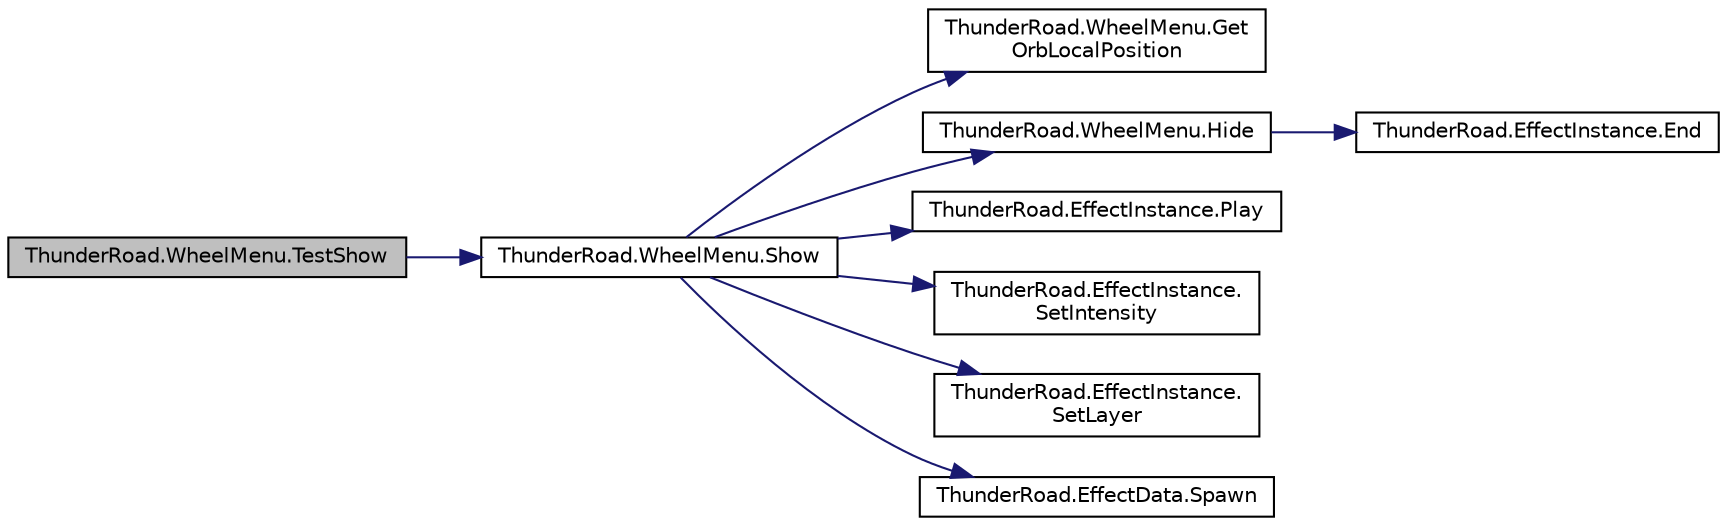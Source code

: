 digraph "ThunderRoad.WheelMenu.TestShow"
{
 // LATEX_PDF_SIZE
  edge [fontname="Helvetica",fontsize="10",labelfontname="Helvetica",labelfontsize="10"];
  node [fontname="Helvetica",fontsize="10",shape=record];
  rankdir="LR";
  Node1 [label="ThunderRoad.WheelMenu.TestShow",height=0.2,width=0.4,color="black", fillcolor="grey75", style="filled", fontcolor="black",tooltip="Tests the show."];
  Node1 -> Node2 [color="midnightblue",fontsize="10",style="solid",fontname="Helvetica"];
  Node2 [label="ThunderRoad.WheelMenu.Show",height=0.2,width=0.4,color="black", fillcolor="white", style="filled",URL="$class_thunder_road_1_1_wheel_menu.html#adfa7b495635802cab7110e817e9fb9e3",tooltip="Shows the specified position."];
  Node2 -> Node3 [color="midnightblue",fontsize="10",style="solid",fontname="Helvetica"];
  Node3 [label="ThunderRoad.WheelMenu.Get\lOrbLocalPosition",height=0.2,width=0.4,color="black", fillcolor="white", style="filled",URL="$class_thunder_road_1_1_wheel_menu.html#aefe27dc3f54c6e3e99960be57305a33d",tooltip="Gets the orb local position."];
  Node2 -> Node4 [color="midnightblue",fontsize="10",style="solid",fontname="Helvetica"];
  Node4 [label="ThunderRoad.WheelMenu.Hide",height=0.2,width=0.4,color="black", fillcolor="white", style="filled",URL="$class_thunder_road_1_1_wheel_menu.html#ad91b54aae3bda5ae619cc141019710b4",tooltip="Hides this instance."];
  Node4 -> Node5 [color="midnightblue",fontsize="10",style="solid",fontname="Helvetica"];
  Node5 [label="ThunderRoad.EffectInstance.End",height=0.2,width=0.4,color="black", fillcolor="white", style="filled",URL="$class_thunder_road_1_1_effect_instance.html#a2145ac61404303ad31bfda14880e77e5",tooltip="Ends the specified loop only."];
  Node2 -> Node6 [color="midnightblue",fontsize="10",style="solid",fontname="Helvetica"];
  Node6 [label="ThunderRoad.EffectInstance.Play",height=0.2,width=0.4,color="black", fillcolor="white", style="filled",URL="$class_thunder_road_1_1_effect_instance.html#a2e1b93aec710be57d9a9014149f0c5d5",tooltip="Plays the specified step custom hash identifier."];
  Node2 -> Node7 [color="midnightblue",fontsize="10",style="solid",fontname="Helvetica"];
  Node7 [label="ThunderRoad.EffectInstance.\lSetIntensity",height=0.2,width=0.4,color="black", fillcolor="white", style="filled",URL="$class_thunder_road_1_1_effect_instance.html#ab4b317e4c00e6212a31d9af69fca4d16",tooltip="Sets the intensity."];
  Node2 -> Node8 [color="midnightblue",fontsize="10",style="solid",fontname="Helvetica"];
  Node8 [label="ThunderRoad.EffectInstance.\lSetLayer",height=0.2,width=0.4,color="black", fillcolor="white", style="filled",URL="$class_thunder_road_1_1_effect_instance.html#abccc9a71dd015e30f3a623bf47a5311f",tooltip="Sets the layer."];
  Node2 -> Node9 [color="midnightblue",fontsize="10",style="solid",fontname="Helvetica"];
  Node9 [label="ThunderRoad.EffectData.Spawn",height=0.2,width=0.4,color="black", fillcolor="white", style="filled",URL="$class_thunder_road_1_1_effect_data.html#a63841dec71870c38eba2dd432ff8878e",tooltip="Spawns the specified parent."];
}
